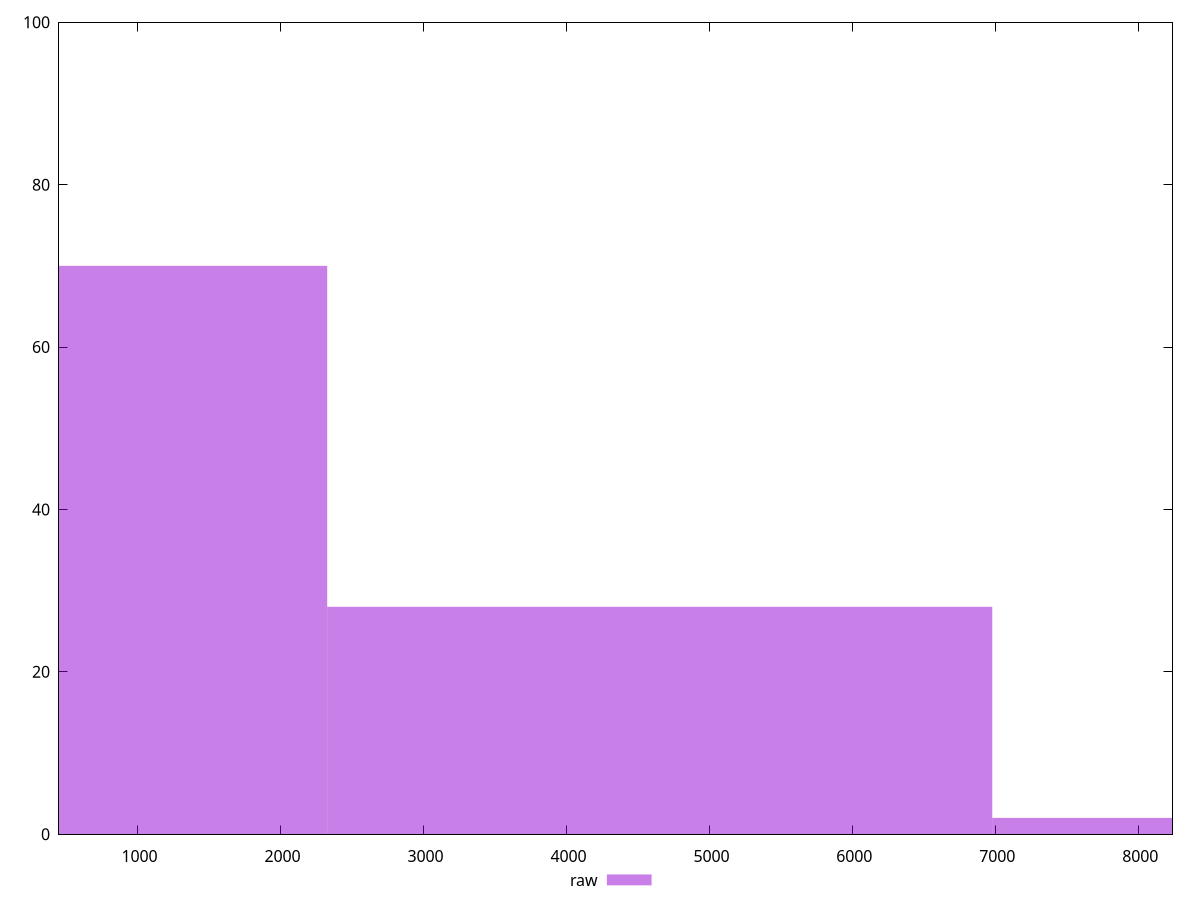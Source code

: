 reset

$raw <<EOF
0 70
4652.747591053347 28
9305.495182106693 2
EOF

set key outside below
set boxwidth 4652.747591053347
set xrange [450:8240]
set yrange [0:100]
set trange [0:100]
set style fill transparent solid 0.5 noborder
set terminal svg size 640, 490 enhanced background rgb 'white'
set output "reprap/unused-javascript/samples/pages/raw/histogram.svg"

plot $raw title "raw" with boxes

reset
